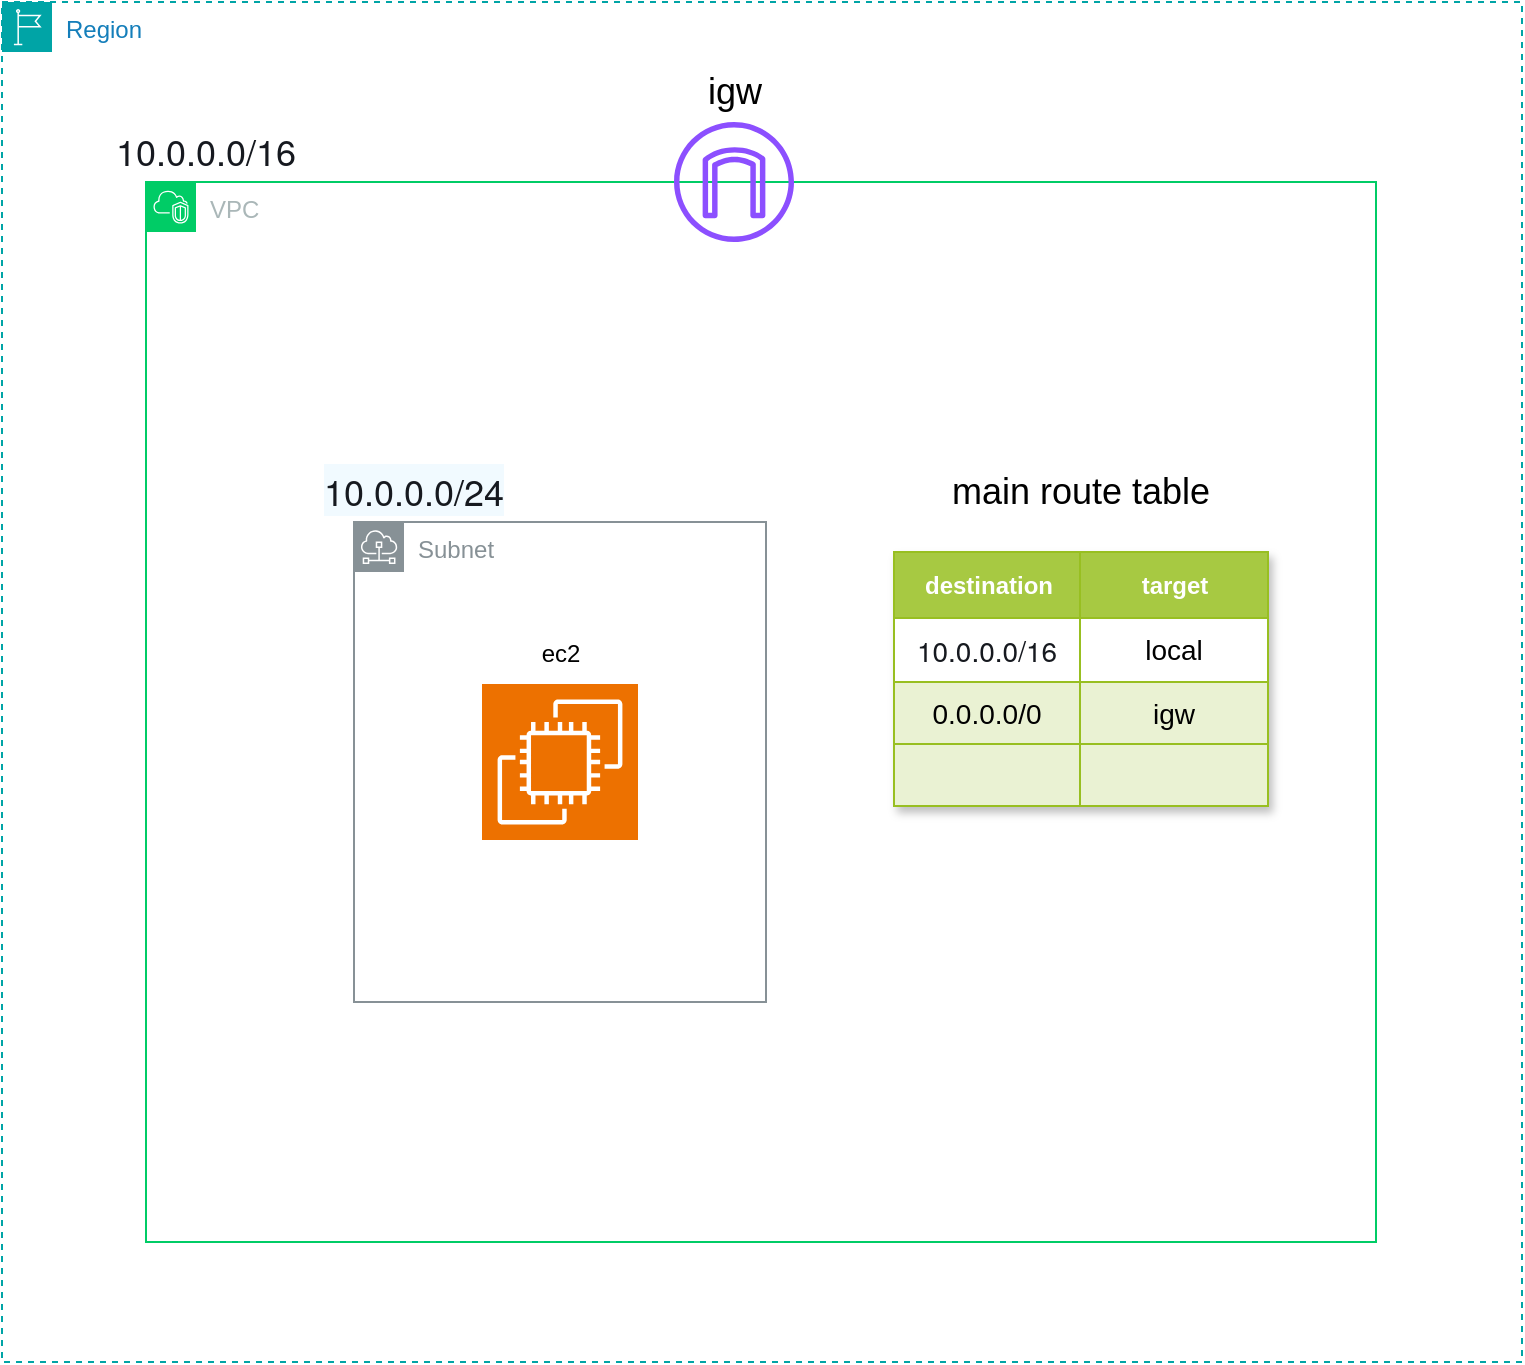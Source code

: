 <mxfile version="24.8.9">
  <diagram name="第 1 页" id="LQcF9iz2G6Q7PySd7AZL">
    <mxGraphModel dx="1434" dy="785" grid="1" gridSize="10" guides="1" tooltips="1" connect="1" arrows="1" fold="1" page="1" pageScale="1" pageWidth="827" pageHeight="1169" math="0" shadow="0">
      <root>
        <mxCell id="0" />
        <mxCell id="1" parent="0" />
        <mxCell id="c17CpZpJNVwl6MK3H9wP-9" value="Region" style="points=[[0,0],[0.25,0],[0.5,0],[0.75,0],[1,0],[1,0.25],[1,0.5],[1,0.75],[1,1],[0.75,1],[0.5,1],[0.25,1],[0,1],[0,0.75],[0,0.5],[0,0.25]];outlineConnect=0;gradientColor=none;html=1;whiteSpace=wrap;fontSize=12;fontStyle=0;container=1;pointerEvents=0;collapsible=0;recursiveResize=0;shape=mxgraph.aws4.group;grIcon=mxgraph.aws4.group_region;strokeColor=#00A4A6;fillColor=none;verticalAlign=top;align=left;spacingLeft=30;fontColor=#147EBA;dashed=1;" vertex="1" parent="1">
          <mxGeometry x="34" y="80" width="760" height="680" as="geometry" />
        </mxCell>
        <mxCell id="c17CpZpJNVwl6MK3H9wP-15" value="&lt;font style=&quot;font-size: 18px;&quot;&gt;igw&lt;/font&gt;" style="text;strokeColor=none;align=center;fillColor=none;html=1;verticalAlign=middle;whiteSpace=wrap;rounded=0;fontSize=14;" vertex="1" parent="c17CpZpJNVwl6MK3H9wP-9">
          <mxGeometry x="307.5" y="30" width="117" height="30" as="geometry" />
        </mxCell>
        <mxCell id="c17CpZpJNVwl6MK3H9wP-38" value="&lt;span style=&quot;color: rgb(22, 25, 31); font-family: &amp;quot;Amazon Ember&amp;quot;, &amp;quot;Helvetica Neue&amp;quot;, Roboto, Arial, sans-serif; text-align: start; background-color: rgb(255, 255, 255);&quot;&gt;10.0.0.0/16&lt;/span&gt;" style="text;strokeColor=none;align=center;fillColor=none;html=1;verticalAlign=middle;whiteSpace=wrap;rounded=0;fontSize=18;" vertex="1" parent="c17CpZpJNVwl6MK3H9wP-9">
          <mxGeometry x="72" y="60" width="60" height="30" as="geometry" />
        </mxCell>
        <mxCell id="c17CpZpJNVwl6MK3H9wP-2" value="VPC" style="points=[[0,0],[0.25,0],[0.5,0],[0.75,0],[1,0],[1,0.25],[1,0.5],[1,0.75],[1,1],[0.75,1],[0.5,1],[0.25,1],[0,1],[0,0.75],[0,0.5],[0,0.25]];outlineConnect=0;gradientColor=none;html=1;whiteSpace=wrap;fontSize=12;fontStyle=0;container=1;pointerEvents=0;collapsible=0;recursiveResize=0;shape=mxgraph.aws4.group;grIcon=mxgraph.aws4.group_vpc2;strokeColor=#00CC66;fillColor=none;verticalAlign=top;align=left;spacingLeft=30;fontColor=#AAB7B8;dashed=0;" vertex="1" parent="1">
          <mxGeometry x="106" y="170" width="615" height="530" as="geometry" />
        </mxCell>
        <mxCell id="c17CpZpJNVwl6MK3H9wP-10" value="Subnet" style="sketch=0;outlineConnect=0;gradientColor=none;html=1;whiteSpace=wrap;fontSize=12;fontStyle=0;shape=mxgraph.aws4.group;grIcon=mxgraph.aws4.group_subnet;strokeColor=#879196;fillColor=none;verticalAlign=top;align=left;spacingLeft=30;fontColor=#879196;dashed=0;" vertex="1" parent="c17CpZpJNVwl6MK3H9wP-2">
          <mxGeometry x="104" y="170" width="206" height="240" as="geometry" />
        </mxCell>
        <mxCell id="c17CpZpJNVwl6MK3H9wP-8" value="" style="sketch=0;points=[[0,0,0],[0.25,0,0],[0.5,0,0],[0.75,0,0],[1,0,0],[0,1,0],[0.25,1,0],[0.5,1,0],[0.75,1,0],[1,1,0],[0,0.25,0],[0,0.5,0],[0,0.75,0],[1,0.25,0],[1,0.5,0],[1,0.75,0]];outlineConnect=0;fontColor=#232F3E;fillColor=#ED7100;strokeColor=#ffffff;dashed=0;verticalLabelPosition=bottom;verticalAlign=top;align=center;html=1;fontSize=12;fontStyle=0;aspect=fixed;shape=mxgraph.aws4.resourceIcon;resIcon=mxgraph.aws4.ec2;" vertex="1" parent="c17CpZpJNVwl6MK3H9wP-2">
          <mxGeometry x="168" y="251" width="78" height="78" as="geometry" />
        </mxCell>
        <mxCell id="c17CpZpJNVwl6MK3H9wP-11" value="" style="sketch=0;outlineConnect=0;fontColor=#232F3E;gradientColor=none;fillColor=#8C4FFF;strokeColor=none;dashed=0;verticalLabelPosition=bottom;verticalAlign=top;align=center;html=1;fontSize=12;fontStyle=0;aspect=fixed;pointerEvents=1;shape=mxgraph.aws4.internet_gateway;" vertex="1" parent="c17CpZpJNVwl6MK3H9wP-2">
          <mxGeometry x="264" y="-30" width="60" height="60" as="geometry" />
        </mxCell>
        <mxCell id="c17CpZpJNVwl6MK3H9wP-13" value="&lt;font style=&quot;font-size: 18px;&quot;&gt;main route table&lt;/font&gt;" style="text;strokeColor=none;align=center;fillColor=none;html=1;verticalAlign=middle;whiteSpace=wrap;rounded=0;" vertex="1" parent="c17CpZpJNVwl6MK3H9wP-2">
          <mxGeometry x="387" y="140" width="161" height="30" as="geometry" />
        </mxCell>
        <mxCell id="c17CpZpJNVwl6MK3H9wP-14" value="ec2" style="text;strokeColor=none;align=center;fillColor=none;html=1;verticalAlign=middle;whiteSpace=wrap;rounded=0;" vertex="1" parent="c17CpZpJNVwl6MK3H9wP-2">
          <mxGeometry x="148.5" y="221" width="117" height="30" as="geometry" />
        </mxCell>
        <mxCell id="c17CpZpJNVwl6MK3H9wP-17" value="Assets" style="childLayout=tableLayout;recursiveResize=0;strokeColor=#98bf21;fillColor=#A7C942;shadow=1;" vertex="1" parent="c17CpZpJNVwl6MK3H9wP-2">
          <mxGeometry x="374" y="185" width="187" height="127" as="geometry" />
        </mxCell>
        <mxCell id="c17CpZpJNVwl6MK3H9wP-18" style="shape=tableRow;horizontal=0;startSize=0;swimlaneHead=0;swimlaneBody=0;top=0;left=0;bottom=0;right=0;dropTarget=0;collapsible=0;recursiveResize=0;expand=0;fontStyle=0;strokeColor=inherit;fillColor=#ffffff;" vertex="1" parent="c17CpZpJNVwl6MK3H9wP-17">
          <mxGeometry width="187" height="33" as="geometry" />
        </mxCell>
        <mxCell id="c17CpZpJNVwl6MK3H9wP-19" value="destination" style="connectable=0;recursiveResize=0;strokeColor=inherit;fillColor=#A7C942;align=center;fontStyle=1;fontColor=#FFFFFF;html=1;" vertex="1" parent="c17CpZpJNVwl6MK3H9wP-18">
          <mxGeometry width="93" height="33" as="geometry">
            <mxRectangle width="93" height="33" as="alternateBounds" />
          </mxGeometry>
        </mxCell>
        <mxCell id="c17CpZpJNVwl6MK3H9wP-20" value="target" style="connectable=0;recursiveResize=0;strokeColor=inherit;fillColor=#A7C942;align=center;fontStyle=1;fontColor=#FFFFFF;html=1;" vertex="1" parent="c17CpZpJNVwl6MK3H9wP-18">
          <mxGeometry x="93" width="94" height="33" as="geometry">
            <mxRectangle width="94" height="33" as="alternateBounds" />
          </mxGeometry>
        </mxCell>
        <mxCell id="c17CpZpJNVwl6MK3H9wP-22" value="" style="shape=tableRow;horizontal=0;startSize=0;swimlaneHead=0;swimlaneBody=0;top=0;left=0;bottom=0;right=0;dropTarget=0;collapsible=0;recursiveResize=0;expand=0;fontStyle=0;strokeColor=inherit;fillColor=#ffffff;" vertex="1" parent="c17CpZpJNVwl6MK3H9wP-17">
          <mxGeometry y="33" width="187" height="32" as="geometry" />
        </mxCell>
        <mxCell id="c17CpZpJNVwl6MK3H9wP-23" value="&lt;span style=&quot;color: rgb(22, 25, 31); font-family: &amp;quot;Amazon Ember&amp;quot;, &amp;quot;Helvetica Neue&amp;quot;, Roboto, Arial, sans-serif; font-size: 14px; text-align: start; background-color: rgb(255, 255, 255);&quot;&gt;10.0.0.0/16&lt;/span&gt;" style="connectable=0;recursiveResize=0;strokeColor=inherit;fillColor=inherit;align=center;whiteSpace=wrap;html=1;" vertex="1" parent="c17CpZpJNVwl6MK3H9wP-22">
          <mxGeometry width="93" height="32" as="geometry">
            <mxRectangle width="93" height="32" as="alternateBounds" />
          </mxGeometry>
        </mxCell>
        <mxCell id="c17CpZpJNVwl6MK3H9wP-24" value="&lt;font style=&quot;font-size: 14px;&quot;&gt;local&lt;/font&gt;" style="connectable=0;recursiveResize=0;strokeColor=inherit;fillColor=inherit;align=center;whiteSpace=wrap;html=1;" vertex="1" parent="c17CpZpJNVwl6MK3H9wP-22">
          <mxGeometry x="93" width="94" height="32" as="geometry">
            <mxRectangle width="94" height="32" as="alternateBounds" />
          </mxGeometry>
        </mxCell>
        <mxCell id="c17CpZpJNVwl6MK3H9wP-26" value="" style="shape=tableRow;horizontal=0;startSize=0;swimlaneHead=0;swimlaneBody=0;top=0;left=0;bottom=0;right=0;dropTarget=0;collapsible=0;recursiveResize=0;expand=0;fontStyle=1;strokeColor=inherit;fillColor=#EAF2D3;" vertex="1" parent="c17CpZpJNVwl6MK3H9wP-17">
          <mxGeometry y="65" width="187" height="31" as="geometry" />
        </mxCell>
        <mxCell id="c17CpZpJNVwl6MK3H9wP-27" value="&lt;font style=&quot;font-size: 14px;&quot;&gt;0.0.0.0/0&lt;/font&gt;" style="connectable=0;recursiveResize=0;strokeColor=inherit;fillColor=inherit;whiteSpace=wrap;html=1;" vertex="1" parent="c17CpZpJNVwl6MK3H9wP-26">
          <mxGeometry width="93" height="31" as="geometry">
            <mxRectangle width="93" height="31" as="alternateBounds" />
          </mxGeometry>
        </mxCell>
        <mxCell id="c17CpZpJNVwl6MK3H9wP-28" value="&lt;font style=&quot;font-size: 14px;&quot;&gt;igw&lt;/font&gt;" style="connectable=0;recursiveResize=0;strokeColor=inherit;fillColor=inherit;whiteSpace=wrap;html=1;" vertex="1" parent="c17CpZpJNVwl6MK3H9wP-26">
          <mxGeometry x="93" width="94" height="31" as="geometry">
            <mxRectangle width="94" height="31" as="alternateBounds" />
          </mxGeometry>
        </mxCell>
        <mxCell id="c17CpZpJNVwl6MK3H9wP-34" value="" style="shape=tableRow;horizontal=0;startSize=0;swimlaneHead=0;swimlaneBody=0;top=0;left=0;bottom=0;right=0;dropTarget=0;collapsible=0;recursiveResize=0;expand=0;fontStyle=1;strokeColor=inherit;fillColor=#EAF2D3;" vertex="1" parent="c17CpZpJNVwl6MK3H9wP-17">
          <mxGeometry y="96" width="187" height="31" as="geometry" />
        </mxCell>
        <mxCell id="c17CpZpJNVwl6MK3H9wP-35" value="" style="connectable=0;recursiveResize=0;strokeColor=inherit;fillColor=inherit;whiteSpace=wrap;html=1;" vertex="1" parent="c17CpZpJNVwl6MK3H9wP-34">
          <mxGeometry width="93" height="31" as="geometry">
            <mxRectangle width="93" height="31" as="alternateBounds" />
          </mxGeometry>
        </mxCell>
        <mxCell id="c17CpZpJNVwl6MK3H9wP-36" value="" style="connectable=0;recursiveResize=0;strokeColor=inherit;fillColor=inherit;whiteSpace=wrap;html=1;" vertex="1" parent="c17CpZpJNVwl6MK3H9wP-34">
          <mxGeometry x="93" width="94" height="31" as="geometry">
            <mxRectangle width="94" height="31" as="alternateBounds" />
          </mxGeometry>
        </mxCell>
        <mxCell id="c17CpZpJNVwl6MK3H9wP-39" value="&lt;span style=&quot;color: rgb(22, 25, 31); font-family: &amp;quot;Amazon Ember&amp;quot;, &amp;quot;Helvetica Neue&amp;quot;, Roboto, Arial, sans-serif; text-align: start; text-wrap: nowrap; background-color: rgb(241, 250, 255);&quot;&gt;10.0.0.0/24&lt;/span&gt;" style="text;strokeColor=none;align=center;fillColor=none;html=1;verticalAlign=middle;whiteSpace=wrap;rounded=0;fontSize=18;" vertex="1" parent="c17CpZpJNVwl6MK3H9wP-2">
          <mxGeometry x="104" y="140" width="60" height="30" as="geometry" />
        </mxCell>
      </root>
    </mxGraphModel>
  </diagram>
</mxfile>
